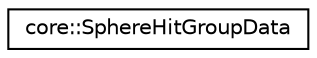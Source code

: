 digraph "Graphical Class Hierarchy"
{
 // LATEX_PDF_SIZE
  edge [fontname="Helvetica",fontsize="10",labelfontname="Helvetica",labelfontsize="10"];
  node [fontname="Helvetica",fontsize="10",shape=record];
  rankdir="LR";
  Node0 [label="core::SphereHitGroupData",height=0.2,width=0.4,color="black", fillcolor="white", style="filled",URL="$d3/d73/structcore_1_1SphereHitGroupData.html",tooltip=" "];
}
